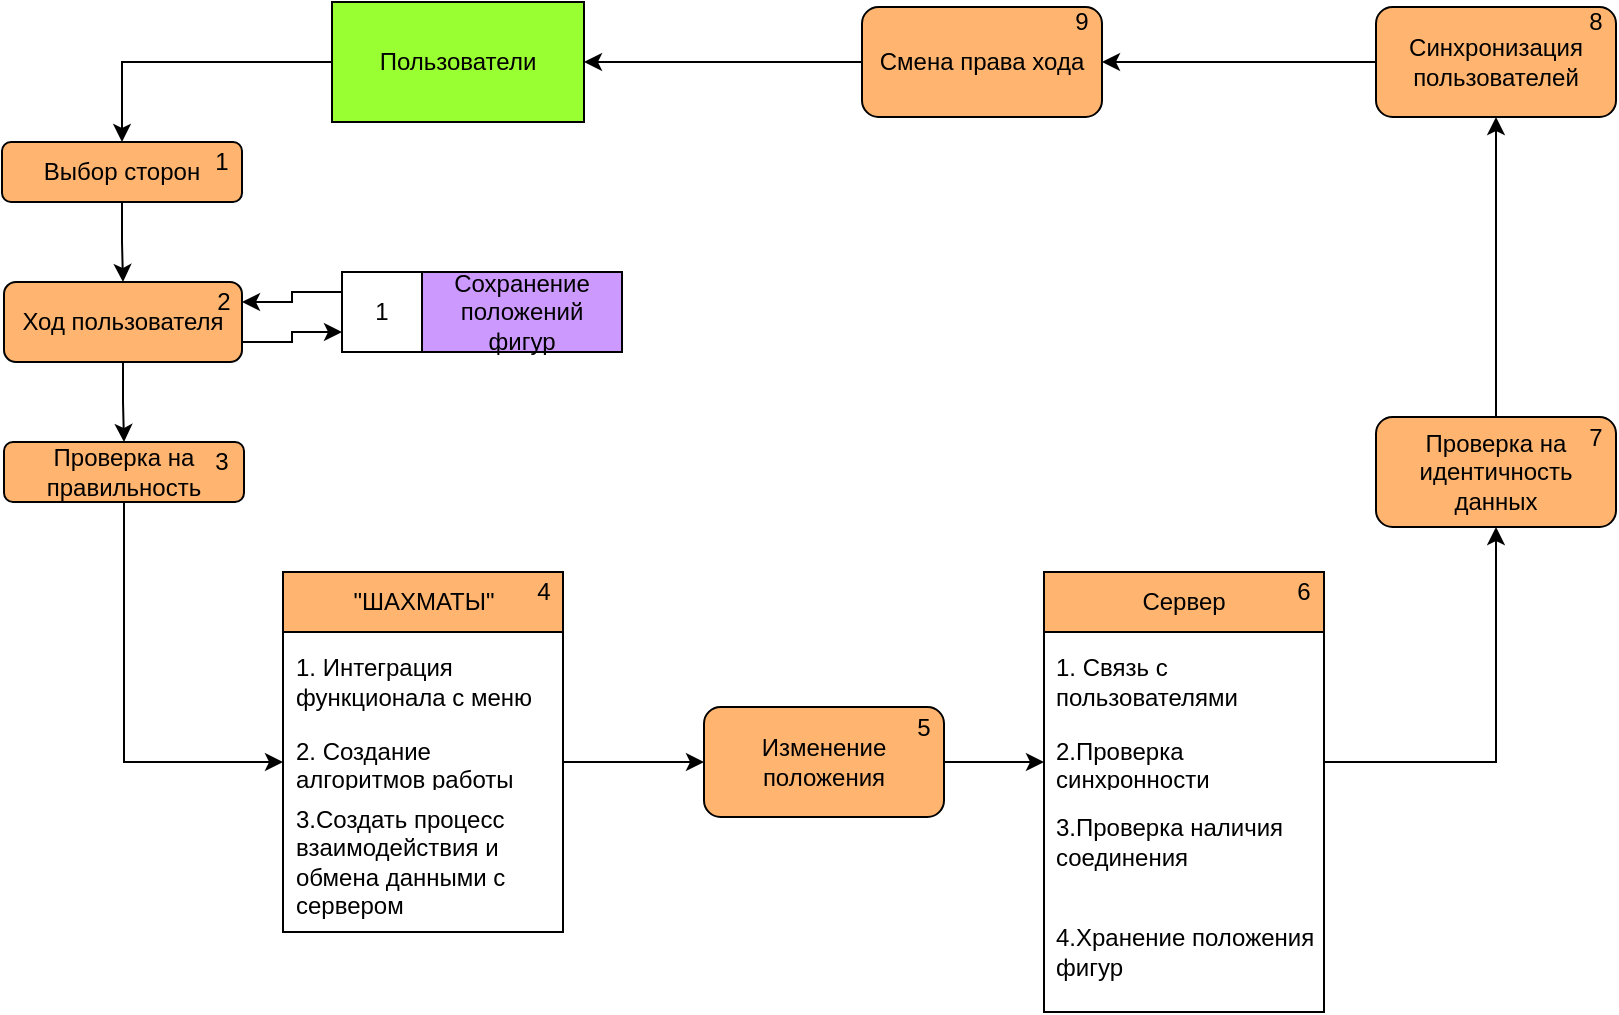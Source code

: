<mxfile version="20.8.18" type="device"><diagram name="Страница 1" id="BHXSulN7U7_9cWAz8HEk"><mxGraphModel dx="838" dy="925" grid="1" gridSize="10" guides="1" tooltips="1" connect="1" arrows="1" fold="1" page="1" pageScale="1" pageWidth="827" pageHeight="1169" math="0" shadow="0"><root><mxCell id="0"/><mxCell id="1" parent="0"/><mxCell id="bXwDsluO_D3FoXTFhRFm-6" style="edgeStyle=orthogonalEdgeStyle;rounded=0;orthogonalLoop=1;jettySize=auto;html=1;exitX=0;exitY=0.5;exitDx=0;exitDy=0;entryX=0.5;entryY=0;entryDx=0;entryDy=0;" edge="1" parent="1" source="bXwDsluO_D3FoXTFhRFm-2" target="bXwDsluO_D3FoXTFhRFm-5"><mxGeometry relative="1" as="geometry"/></mxCell><mxCell id="bXwDsluO_D3FoXTFhRFm-2" value="Пользователи" style="rounded=0;whiteSpace=wrap;html=1;fillColor=#99FF33;" vertex="1" parent="1"><mxGeometry x="185" y="230" width="126" height="60" as="geometry"/></mxCell><mxCell id="bXwDsluO_D3FoXTFhRFm-8" style="edgeStyle=orthogonalEdgeStyle;rounded=0;orthogonalLoop=1;jettySize=auto;html=1;exitX=0.5;exitY=1;exitDx=0;exitDy=0;entryX=0.5;entryY=0;entryDx=0;entryDy=0;" edge="1" parent="1" source="bXwDsluO_D3FoXTFhRFm-3" target="bXwDsluO_D3FoXTFhRFm-4"><mxGeometry relative="1" as="geometry"/></mxCell><mxCell id="bXwDsluO_D3FoXTFhRFm-46" style="edgeStyle=orthogonalEdgeStyle;rounded=0;orthogonalLoop=1;jettySize=auto;html=1;exitX=1;exitY=0.75;exitDx=0;exitDy=0;entryX=0;entryY=0.75;entryDx=0;entryDy=0;" edge="1" parent="1" source="bXwDsluO_D3FoXTFhRFm-3" target="bXwDsluO_D3FoXTFhRFm-42"><mxGeometry relative="1" as="geometry"/></mxCell><mxCell id="bXwDsluO_D3FoXTFhRFm-3" value="Ход пользователя" style="rounded=1;whiteSpace=wrap;html=1;fillColor=#FFB570;" vertex="1" parent="1"><mxGeometry x="21" y="370" width="119" height="40" as="geometry"/></mxCell><mxCell id="bXwDsluO_D3FoXTFhRFm-18" style="edgeStyle=orthogonalEdgeStyle;rounded=0;orthogonalLoop=1;jettySize=auto;html=1;entryX=0;entryY=0.5;entryDx=0;entryDy=0;" edge="1" parent="1" source="bXwDsluO_D3FoXTFhRFm-4" target="bXwDsluO_D3FoXTFhRFm-17"><mxGeometry relative="1" as="geometry"/></mxCell><mxCell id="bXwDsluO_D3FoXTFhRFm-4" value="Проверка на правильность" style="rounded=1;whiteSpace=wrap;html=1;fillColor=#FFB570;" vertex="1" parent="1"><mxGeometry x="21" y="450" width="120" height="30" as="geometry"/></mxCell><mxCell id="bXwDsluO_D3FoXTFhRFm-7" style="edgeStyle=orthogonalEdgeStyle;rounded=0;orthogonalLoop=1;jettySize=auto;html=1;exitX=0.5;exitY=1;exitDx=0;exitDy=0;entryX=0.5;entryY=0;entryDx=0;entryDy=0;" edge="1" parent="1" source="bXwDsluO_D3FoXTFhRFm-5" target="bXwDsluO_D3FoXTFhRFm-3"><mxGeometry relative="1" as="geometry"/></mxCell><mxCell id="bXwDsluO_D3FoXTFhRFm-5" value="Выбор сторон" style="rounded=1;whiteSpace=wrap;html=1;fillColor=#FFB570;" vertex="1" parent="1"><mxGeometry x="20" y="300" width="120" height="30" as="geometry"/></mxCell><mxCell id="bXwDsluO_D3FoXTFhRFm-23" style="edgeStyle=orthogonalEdgeStyle;rounded=0;orthogonalLoop=1;jettySize=auto;html=1;entryX=0;entryY=0.5;entryDx=0;entryDy=0;" edge="1" parent="1" source="bXwDsluO_D3FoXTFhRFm-21" target="bXwDsluO_D3FoXTFhRFm-26"><mxGeometry relative="1" as="geometry"><mxPoint x="511" y="604.5" as="targetPoint"/></mxGeometry></mxCell><mxCell id="bXwDsluO_D3FoXTFhRFm-21" value="Изменение положения" style="rounded=1;whiteSpace=wrap;html=1;fillColor=#FFB570;" vertex="1" parent="1"><mxGeometry x="371" y="582.5" width="120" height="55" as="geometry"/></mxCell><mxCell id="bXwDsluO_D3FoXTFhRFm-22" style="edgeStyle=orthogonalEdgeStyle;rounded=0;orthogonalLoop=1;jettySize=auto;html=1;" edge="1" parent="1" source="bXwDsluO_D3FoXTFhRFm-17" target="bXwDsluO_D3FoXTFhRFm-21"><mxGeometry relative="1" as="geometry"/></mxCell><mxCell id="bXwDsluO_D3FoXTFhRFm-24" value="Сервер" style="swimlane;fontStyle=0;childLayout=stackLayout;horizontal=1;startSize=30;horizontalStack=0;resizeParent=1;resizeParentMax=0;resizeLast=0;collapsible=1;marginBottom=0;whiteSpace=wrap;html=1;fillColor=#FFB570;movable=0;resizable=0;rotatable=0;deletable=0;editable=0;locked=1;connectable=0;" vertex="1" parent="1"><mxGeometry x="541" y="515" width="140" height="220" as="geometry"/></mxCell><mxCell id="bXwDsluO_D3FoXTFhRFm-25" value="1. Связь с пользователями" style="text;strokeColor=none;fillColor=none;align=left;verticalAlign=middle;spacingLeft=4;spacingRight=4;overflow=hidden;points=[[0,0.5],[1,0.5]];portConstraint=eastwest;rotatable=0;whiteSpace=wrap;html=1;" vertex="1" parent="bXwDsluO_D3FoXTFhRFm-24"><mxGeometry y="30" width="140" height="50" as="geometry"/></mxCell><mxCell id="bXwDsluO_D3FoXTFhRFm-26" value="2.Проверка синхронности" style="text;strokeColor=none;fillColor=none;align=left;verticalAlign=middle;spacingLeft=4;spacingRight=4;overflow=hidden;points=[[0,0.5],[1,0.5]];portConstraint=eastwest;rotatable=0;whiteSpace=wrap;html=1;" vertex="1" parent="bXwDsluO_D3FoXTFhRFm-24"><mxGeometry y="80" width="140" height="30" as="geometry"/></mxCell><mxCell id="bXwDsluO_D3FoXTFhRFm-27" value="3.Проверка наличия соединения" style="text;strokeColor=none;fillColor=none;align=left;verticalAlign=middle;spacingLeft=4;spacingRight=4;overflow=hidden;points=[[0,0.5],[1,0.5]];portConstraint=eastwest;rotatable=1;whiteSpace=wrap;html=1;movable=1;resizable=1;deletable=1;editable=1;locked=0;connectable=1;" vertex="1" parent="bXwDsluO_D3FoXTFhRFm-24"><mxGeometry y="110" width="140" height="50" as="geometry"/></mxCell><mxCell id="bXwDsluO_D3FoXTFhRFm-33" value="4.Хранение положения фигур" style="text;strokeColor=none;fillColor=none;align=left;verticalAlign=middle;spacingLeft=4;spacingRight=4;overflow=hidden;points=[[0,0.5],[1,0.5]];portConstraint=eastwest;rotatable=0;whiteSpace=wrap;html=1;" vertex="1" parent="bXwDsluO_D3FoXTFhRFm-24"><mxGeometry y="160" width="140" height="60" as="geometry"/></mxCell><mxCell id="bXwDsluO_D3FoXTFhRFm-32" style="edgeStyle=orthogonalEdgeStyle;rounded=0;orthogonalLoop=1;jettySize=auto;html=1;entryX=0.5;entryY=1;entryDx=0;entryDy=0;" edge="1" parent="1" source="bXwDsluO_D3FoXTFhRFm-29" target="bXwDsluO_D3FoXTFhRFm-30"><mxGeometry relative="1" as="geometry"/></mxCell><mxCell id="bXwDsluO_D3FoXTFhRFm-29" value="Проверка на идентичность данных" style="rounded=1;whiteSpace=wrap;html=1;fillColor=#FFB570;" vertex="1" parent="1"><mxGeometry x="707" y="437.5" width="120" height="55" as="geometry"/></mxCell><mxCell id="bXwDsluO_D3FoXTFhRFm-28" style="edgeStyle=orthogonalEdgeStyle;rounded=0;orthogonalLoop=1;jettySize=auto;html=1;exitX=1;exitY=0.5;exitDx=0;exitDy=0;entryX=0.5;entryY=1;entryDx=0;entryDy=0;" edge="1" parent="1" source="bXwDsluO_D3FoXTFhRFm-26" target="bXwDsluO_D3FoXTFhRFm-29"><mxGeometry relative="1" as="geometry"><mxPoint x="770" y="490" as="targetPoint"/></mxGeometry></mxCell><mxCell id="bXwDsluO_D3FoXTFhRFm-31" style="edgeStyle=orthogonalEdgeStyle;rounded=0;orthogonalLoop=1;jettySize=auto;html=1;entryX=1;entryY=0.5;entryDx=0;entryDy=0;startArrow=none;" edge="1" parent="1" source="bXwDsluO_D3FoXTFhRFm-52" target="bXwDsluO_D3FoXTFhRFm-2"><mxGeometry relative="1" as="geometry"/></mxCell><mxCell id="bXwDsluO_D3FoXTFhRFm-54" style="edgeStyle=orthogonalEdgeStyle;rounded=0;orthogonalLoop=1;jettySize=auto;html=1;exitX=0;exitY=0.5;exitDx=0;exitDy=0;" edge="1" parent="1" source="bXwDsluO_D3FoXTFhRFm-30" target="bXwDsluO_D3FoXTFhRFm-52"><mxGeometry relative="1" as="geometry"/></mxCell><mxCell id="bXwDsluO_D3FoXTFhRFm-30" value="Синхронизация пользователей" style="rounded=1;whiteSpace=wrap;html=1;fillColor=#FFB570;" vertex="1" parent="1"><mxGeometry x="707" y="232.5" width="120" height="55" as="geometry"/></mxCell><mxCell id="bXwDsluO_D3FoXTFhRFm-44" value="" style="group" vertex="1" connectable="0" parent="1"><mxGeometry x="190" y="365" width="140" height="40" as="geometry"/></mxCell><mxCell id="bXwDsluO_D3FoXTFhRFm-41" value="Сохранение положений фигур" style="whiteSpace=wrap;html=1;align=center;fillColor=#CC99FF;" vertex="1" parent="bXwDsluO_D3FoXTFhRFm-44"><mxGeometry x="40" width="100" height="40" as="geometry"/></mxCell><mxCell id="bXwDsluO_D3FoXTFhRFm-42" value="1" style="whiteSpace=wrap;html=1;align=center;fillColor=none;" vertex="1" parent="bXwDsluO_D3FoXTFhRFm-44"><mxGeometry width="40" height="40" as="geometry"/></mxCell><mxCell id="bXwDsluO_D3FoXTFhRFm-45" style="edgeStyle=orthogonalEdgeStyle;rounded=0;orthogonalLoop=1;jettySize=auto;html=1;exitX=0;exitY=0.25;exitDx=0;exitDy=0;entryX=1;entryY=0.25;entryDx=0;entryDy=0;" edge="1" parent="1" source="bXwDsluO_D3FoXTFhRFm-42" target="bXwDsluO_D3FoXTFhRFm-3"><mxGeometry relative="1" as="geometry"/></mxCell><mxCell id="bXwDsluO_D3FoXTFhRFm-47" value="1" style="whiteSpace=wrap;html=1;align=center;fillColor=none;strokeColor=none;" vertex="1" parent="1"><mxGeometry x="120" y="300" width="20" height="20" as="geometry"/></mxCell><mxCell id="bXwDsluO_D3FoXTFhRFm-48" value="2" style="whiteSpace=wrap;html=1;align=center;fillColor=none;strokeColor=none;" vertex="1" parent="1"><mxGeometry x="121" y="370" width="20" height="20" as="geometry"/></mxCell><mxCell id="bXwDsluO_D3FoXTFhRFm-51" value="3" style="whiteSpace=wrap;html=1;align=center;fillColor=none;strokeColor=none;" vertex="1" parent="1"><mxGeometry x="120" y="450" width="20" height="20" as="geometry"/></mxCell><mxCell id="bXwDsluO_D3FoXTFhRFm-52" value="Смена права хода" style="rounded=1;whiteSpace=wrap;html=1;fillColor=#FFB570;" vertex="1" parent="1"><mxGeometry x="450" y="232.5" width="120" height="55" as="geometry"/></mxCell><mxCell id="bXwDsluO_D3FoXTFhRFm-12" value="&quot;ШАХМАТЫ&quot;" style="swimlane;fontStyle=0;childLayout=stackLayout;horizontal=1;startSize=30;horizontalStack=0;resizeParent=1;resizeParentMax=0;resizeLast=0;collapsible=1;marginBottom=0;whiteSpace=wrap;html=1;fillColor=#FFB570;movable=0;resizable=0;rotatable=0;deletable=0;editable=0;locked=1;connectable=0;" vertex="1" parent="1"><mxGeometry x="160.5" y="515" width="140" height="180" as="geometry"/></mxCell><mxCell id="bXwDsluO_D3FoXTFhRFm-14" value="1. Интеграция функционала с меню" style="text;strokeColor=none;fillColor=none;align=left;verticalAlign=middle;spacingLeft=4;spacingRight=4;overflow=hidden;points=[[0,0.5],[1,0.5]];portConstraint=eastwest;rotatable=0;whiteSpace=wrap;html=1;" vertex="1" parent="bXwDsluO_D3FoXTFhRFm-12"><mxGeometry y="30" width="140" height="50" as="geometry"/></mxCell><mxCell id="bXwDsluO_D3FoXTFhRFm-17" value="2. Создание алгоритмов работы шахмат" style="text;strokeColor=none;fillColor=none;align=left;verticalAlign=middle;spacingLeft=4;spacingRight=4;overflow=hidden;points=[[0,0.5],[1,0.5]];portConstraint=eastwest;rotatable=0;whiteSpace=wrap;html=1;" vertex="1" parent="bXwDsluO_D3FoXTFhRFm-12"><mxGeometry y="80" width="140" height="30" as="geometry"/></mxCell><mxCell id="bXwDsluO_D3FoXTFhRFm-15" value="3.Создать процесс взаимодействия и&amp;nbsp; обмена данными с сервером" style="text;strokeColor=none;fillColor=none;align=left;verticalAlign=middle;spacingLeft=4;spacingRight=4;overflow=hidden;points=[[0,0.5],[1,0.5]];portConstraint=eastwest;rotatable=0;whiteSpace=wrap;html=1;" vertex="1" parent="bXwDsluO_D3FoXTFhRFm-12"><mxGeometry y="110" width="140" height="70" as="geometry"/></mxCell><mxCell id="bXwDsluO_D3FoXTFhRFm-55" value="4" style="whiteSpace=wrap;html=1;align=center;fillColor=none;strokeColor=none;movable=1;resizable=1;rotatable=1;deletable=1;editable=1;locked=0;connectable=1;" vertex="1" parent="1"><mxGeometry x="280.5" y="515" width="20" height="20" as="geometry"/></mxCell><mxCell id="bXwDsluO_D3FoXTFhRFm-57" value="5" style="whiteSpace=wrap;html=1;align=center;fillColor=none;strokeColor=none;" vertex="1" parent="1"><mxGeometry x="471" y="582.5" width="20" height="20" as="geometry"/></mxCell><mxCell id="bXwDsluO_D3FoXTFhRFm-58" value="6" style="whiteSpace=wrap;html=1;align=center;fillColor=none;strokeColor=none;" vertex="1" parent="1"><mxGeometry x="661" y="515" width="20" height="20" as="geometry"/></mxCell><mxCell id="bXwDsluO_D3FoXTFhRFm-60" value="7" style="whiteSpace=wrap;html=1;align=center;fillColor=none;strokeColor=none;" vertex="1" parent="1"><mxGeometry x="807" y="437.5" width="20" height="20" as="geometry"/></mxCell><mxCell id="bXwDsluO_D3FoXTFhRFm-61" value="8" style="whiteSpace=wrap;html=1;align=center;fillColor=none;strokeColor=none;" vertex="1" parent="1"><mxGeometry x="807" y="230" width="20" height="20" as="geometry"/></mxCell><mxCell id="bXwDsluO_D3FoXTFhRFm-62" value="9" style="whiteSpace=wrap;html=1;align=center;fillColor=none;strokeColor=none;" vertex="1" parent="1"><mxGeometry x="550" y="230" width="20" height="20" as="geometry"/></mxCell></root></mxGraphModel></diagram></mxfile>